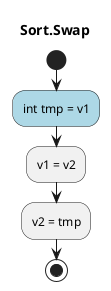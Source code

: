 @startuml Sort.Swap
title Sort.Swap
start
#LightBlue:int tmp = v1;
:v1 = v2;
:v2 = tmp;
stop
@enduml
